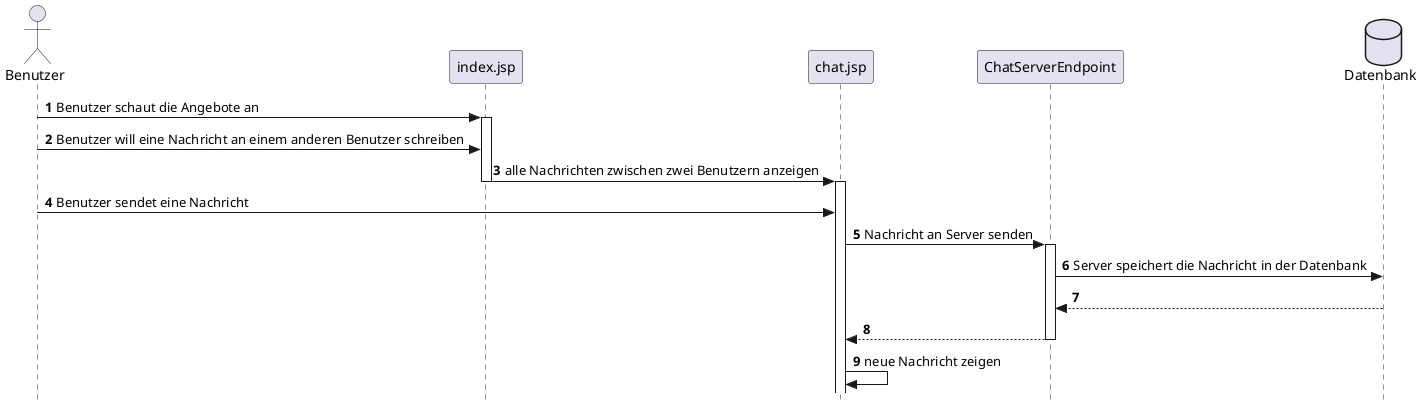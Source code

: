 @startuml
'https://plantuml.com/sequence-diagram

skinparam style strictuml
autonumber
actor Benutzer

Benutzer->index.jsp: Benutzer schaut die Angebote an
activate index.jsp
Benutzer->index.jsp: Benutzer will eine Nachricht an einem anderen Benutzer schreiben
index.jsp->chat.jsp: alle Nachrichten zwischen zwei Benutzern anzeigen
deactivate index.jsp
activate chat.jsp
Benutzer->chat.jsp: Benutzer sendet eine Nachricht
chat.jsp->ChatServerEndpoint: Nachricht an Server senden
activate ChatServerEndpoint
database Datenbank
ChatServerEndpoint->Datenbank: Server speichert die Nachricht in der Datenbank
Datenbank-->ChatServerEndpoint
ChatServerEndpoint-->chat.jsp
deactivate ChatServerEndpoint
chat.jsp->chat.jsp: neue Nachricht zeigen



'Benutzer->Server:Benutzer besucht Nachrichten Webseite
'Server-->Benutzer
'
'Benutzer->Server: Benutzer sendet eine Nachricht
'Server->Datenbank: Server speichert die Nachricht in der Datenbank
'Server-->Benutzer



@enduml